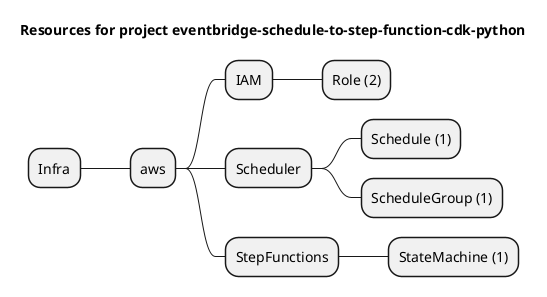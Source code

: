 @startmindmap
title Resources for project eventbridge-schedule-to-step-function-cdk-python
skinparam monochrome true
+ Infra
++ aws
+++ IAM
++++ Role (2)
+++ Scheduler
++++ Schedule (1)
++++ ScheduleGroup (1)
+++ StepFunctions
++++ StateMachine (1)
@endmindmap